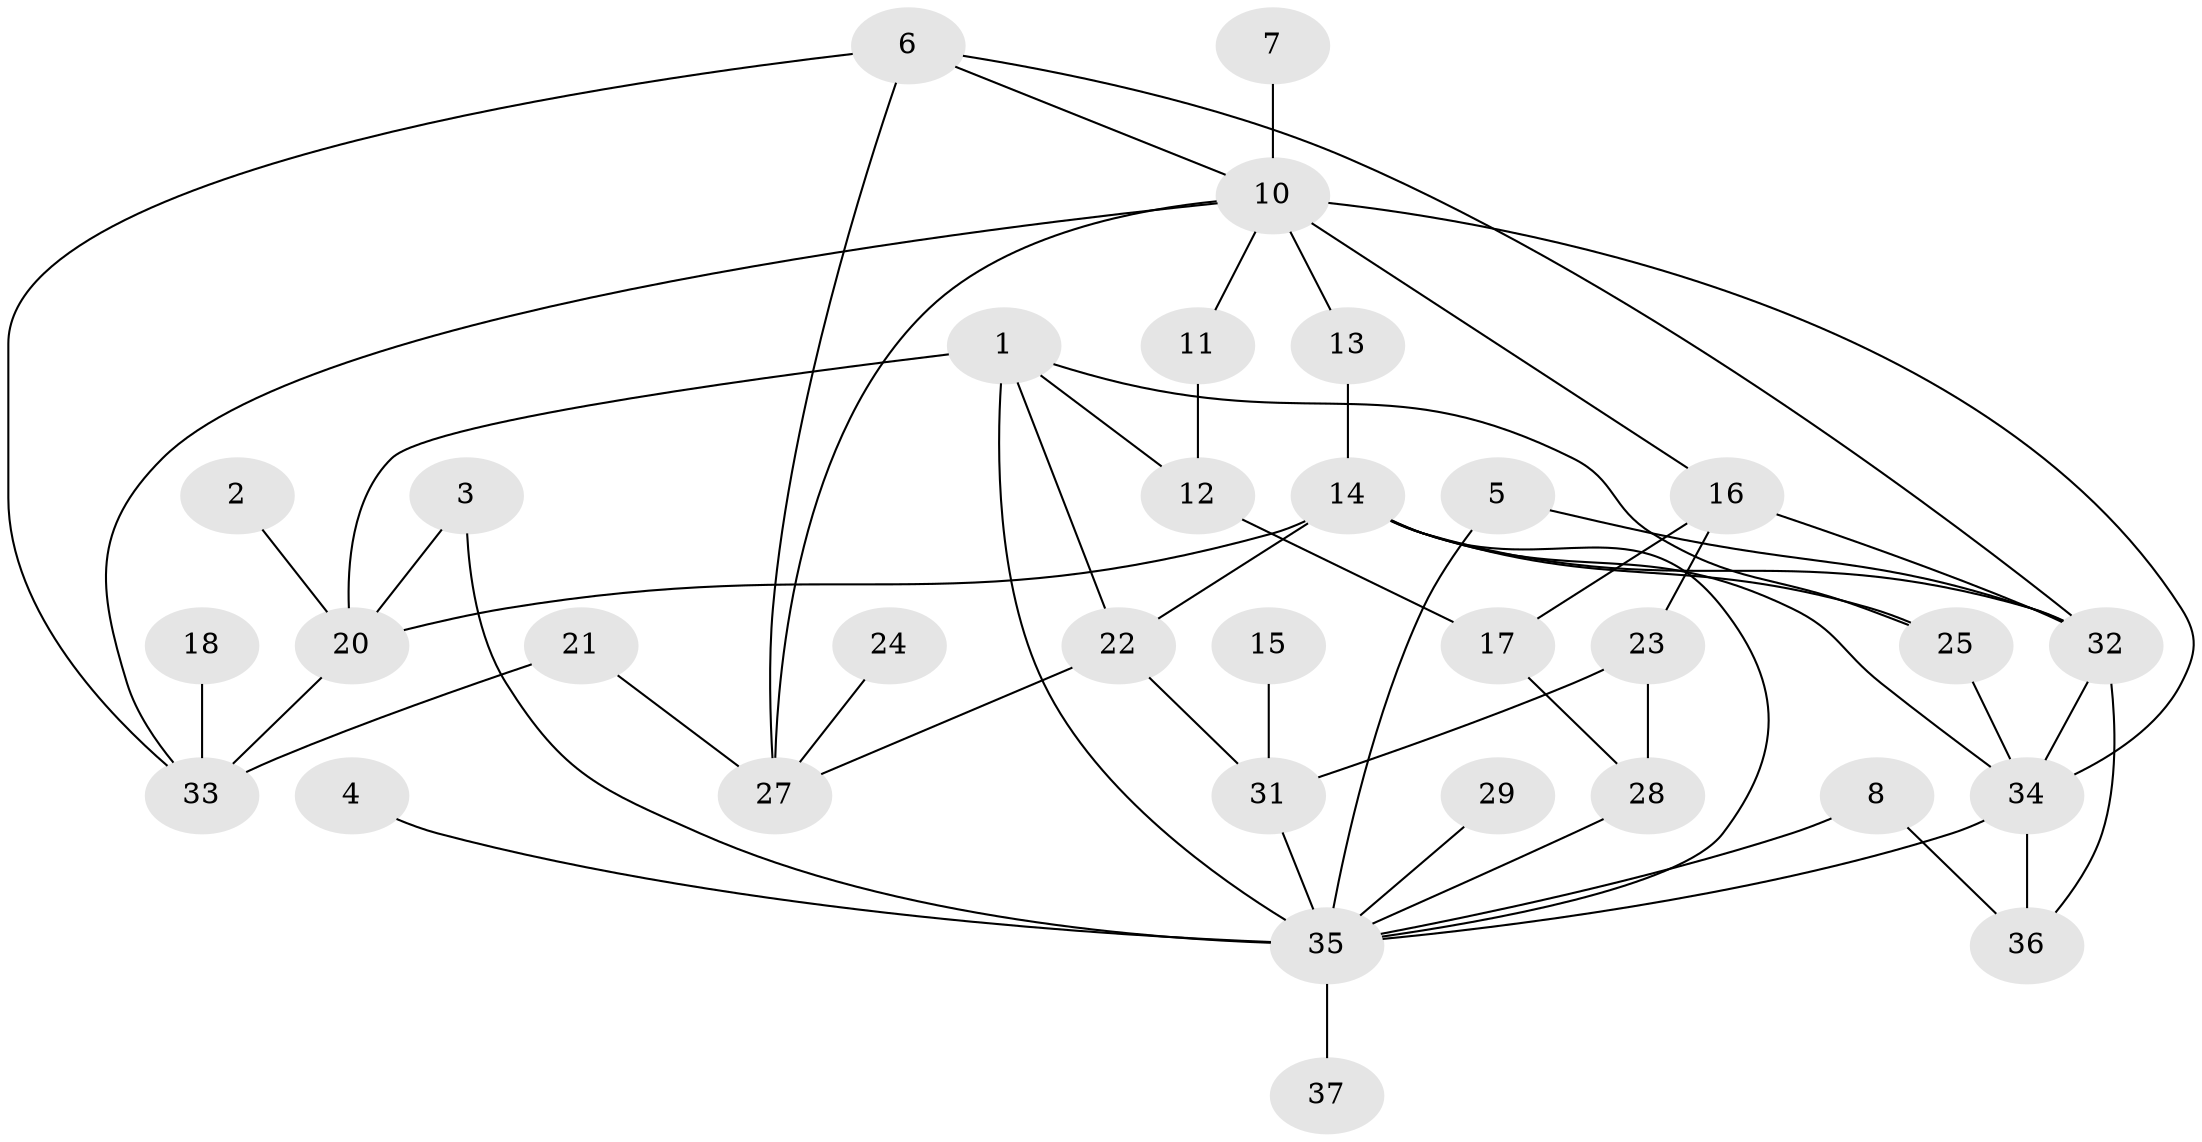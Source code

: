 // original degree distribution, {3: 0.2054794520547945, 2: 0.3150684931506849, 1: 0.1643835616438356, 5: 0.0958904109589041, 6: 0.0136986301369863, 4: 0.1232876712328767, 7: 0.0136986301369863, 0: 0.0547945205479452, 9: 0.0136986301369863}
// Generated by graph-tools (version 1.1) at 2025/25/03/09/25 03:25:16]
// undirected, 33 vertices, 56 edges
graph export_dot {
graph [start="1"]
  node [color=gray90,style=filled];
  1;
  2;
  3;
  4;
  5;
  6;
  7;
  8;
  10;
  11;
  12;
  13;
  14;
  15;
  16;
  17;
  18;
  20;
  21;
  22;
  23;
  24;
  25;
  27;
  28;
  29;
  31;
  32;
  33;
  34;
  35;
  36;
  37;
  1 -- 12 [weight=1.0];
  1 -- 20 [weight=1.0];
  1 -- 22 [weight=1.0];
  1 -- 25 [weight=1.0];
  1 -- 35 [weight=3.0];
  2 -- 20 [weight=1.0];
  3 -- 20 [weight=1.0];
  3 -- 35 [weight=1.0];
  4 -- 35 [weight=1.0];
  5 -- 32 [weight=1.0];
  5 -- 35 [weight=1.0];
  6 -- 10 [weight=1.0];
  6 -- 27 [weight=1.0];
  6 -- 32 [weight=1.0];
  6 -- 33 [weight=1.0];
  7 -- 10 [weight=1.0];
  8 -- 35 [weight=1.0];
  8 -- 36 [weight=1.0];
  10 -- 11 [weight=1.0];
  10 -- 13 [weight=2.0];
  10 -- 16 [weight=1.0];
  10 -- 27 [weight=1.0];
  10 -- 33 [weight=1.0];
  10 -- 34 [weight=1.0];
  11 -- 12 [weight=1.0];
  12 -- 17 [weight=1.0];
  13 -- 14 [weight=1.0];
  14 -- 20 [weight=1.0];
  14 -- 22 [weight=2.0];
  14 -- 25 [weight=1.0];
  14 -- 32 [weight=1.0];
  14 -- 34 [weight=1.0];
  14 -- 35 [weight=1.0];
  15 -- 31 [weight=1.0];
  16 -- 17 [weight=1.0];
  16 -- 23 [weight=1.0];
  16 -- 32 [weight=1.0];
  17 -- 28 [weight=1.0];
  18 -- 33 [weight=1.0];
  20 -- 33 [weight=2.0];
  21 -- 27 [weight=1.0];
  21 -- 33 [weight=1.0];
  22 -- 27 [weight=1.0];
  22 -- 31 [weight=1.0];
  23 -- 28 [weight=1.0];
  23 -- 31 [weight=1.0];
  24 -- 27 [weight=1.0];
  25 -- 34 [weight=1.0];
  28 -- 35 [weight=1.0];
  29 -- 35 [weight=1.0];
  31 -- 35 [weight=1.0];
  32 -- 34 [weight=1.0];
  32 -- 36 [weight=1.0];
  34 -- 35 [weight=1.0];
  34 -- 36 [weight=1.0];
  35 -- 37 [weight=1.0];
}
